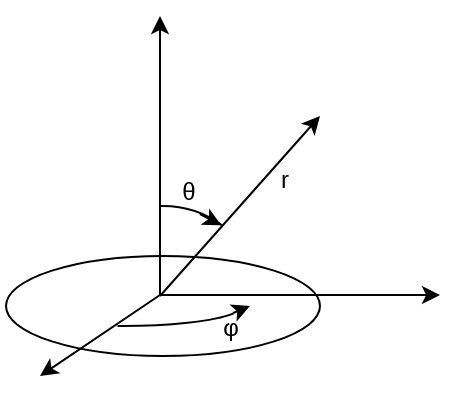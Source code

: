 <mxfile version="22.0.2" type="device">
  <diagram name="Page-1" id="S9xN-2Z1j6E7Pzvxeyje">
    <mxGraphModel dx="1434" dy="940" grid="1" gridSize="10" guides="1" tooltips="1" connect="1" arrows="1" fold="1" page="1" pageScale="1" pageWidth="850" pageHeight="1100" math="0" shadow="0">
      <root>
        <mxCell id="0" />
        <mxCell id="1" parent="0" />
        <mxCell id="SxxLdRAH3e8Tx7wSBmDu-1" value="" style="ellipse;whiteSpace=wrap;html=1;" parent="1" vertex="1">
          <mxGeometry x="363" y="360" width="157" height="50" as="geometry" />
        </mxCell>
        <mxCell id="SxxLdRAH3e8Tx7wSBmDu-2" value="" style="endArrow=classic;html=1;rounded=0;" parent="1" edge="1">
          <mxGeometry width="50" height="50" relative="1" as="geometry">
            <mxPoint x="440" y="379.5" as="sourcePoint" />
            <mxPoint x="580" y="379.5" as="targetPoint" />
          </mxGeometry>
        </mxCell>
        <mxCell id="SxxLdRAH3e8Tx7wSBmDu-3" value="" style="endArrow=classic;html=1;rounded=0;" parent="1" edge="1">
          <mxGeometry width="50" height="50" relative="1" as="geometry">
            <mxPoint x="440" y="379.5" as="sourcePoint" />
            <mxPoint x="380" y="420" as="targetPoint" />
          </mxGeometry>
        </mxCell>
        <mxCell id="SxxLdRAH3e8Tx7wSBmDu-6" value="" style="verticalLabelPosition=bottom;verticalAlign=top;html=1;shape=mxgraph.basic.arc;startAngle=0.31;endAngle=0.506;" parent="1" vertex="1">
          <mxGeometry x="361" y="375" width="120" height="20" as="geometry" />
        </mxCell>
        <mxCell id="SxxLdRAH3e8Tx7wSBmDu-9" value="" style="endArrow=classic;startArrow=none;html=1;rounded=0;startFill=0;exitX=0.963;exitY=0.676;exitDx=0;exitDy=0;exitPerimeter=0;" parent="1" source="SxxLdRAH3e8Tx7wSBmDu-6" edge="1">
          <mxGeometry width="50" height="50" relative="1" as="geometry">
            <mxPoint x="444" y="400" as="sourcePoint" />
            <mxPoint x="485" y="385" as="targetPoint" />
          </mxGeometry>
        </mxCell>
        <mxCell id="SxxLdRAH3e8Tx7wSBmDu-11" value="" style="endArrow=classic;html=1;rounded=0;" parent="1" edge="1">
          <mxGeometry width="50" height="50" relative="1" as="geometry">
            <mxPoint x="440" y="380" as="sourcePoint" />
            <mxPoint x="520" y="290" as="targetPoint" />
          </mxGeometry>
        </mxCell>
        <mxCell id="SxxLdRAH3e8Tx7wSBmDu-12" value="" style="endArrow=classic;html=1;rounded=0;" parent="1" edge="1">
          <mxGeometry width="50" height="50" relative="1" as="geometry">
            <mxPoint x="440" y="380" as="sourcePoint" />
            <mxPoint x="440" y="240" as="targetPoint" />
          </mxGeometry>
        </mxCell>
        <mxCell id="SxxLdRAH3e8Tx7wSBmDu-13" value="" style="verticalLabelPosition=bottom;verticalAlign=top;html=1;shape=mxgraph.basic.arc;startAngle=0.995;endAngle=0.1;" parent="1" vertex="1">
          <mxGeometry x="391.5" y="335" width="100" height="100" as="geometry" />
        </mxCell>
        <mxCell id="SxxLdRAH3e8Tx7wSBmDu-14" value="" style="endArrow=classic;startArrow=none;html=1;rounded=0;startFill=0;exitX=0.963;exitY=0.676;exitDx=0;exitDy=0;exitPerimeter=0;entryX=0.791;entryY=0.096;entryDx=0;entryDy=0;entryPerimeter=0;" parent="1" target="SxxLdRAH3e8Tx7wSBmDu-13" edge="1">
          <mxGeometry width="50" height="50" relative="1" as="geometry">
            <mxPoint x="460" y="339" as="sourcePoint" />
            <mxPoint x="468" y="335" as="targetPoint" />
          </mxGeometry>
        </mxCell>
        <mxCell id="SxxLdRAH3e8Tx7wSBmDu-15" value="φ" style="text;html=1;strokeColor=none;fillColor=none;align=center;verticalAlign=middle;whiteSpace=wrap;rounded=0;" parent="1" vertex="1">
          <mxGeometry x="462.5" y="386" width="25" height="20" as="geometry" />
        </mxCell>
        <mxCell id="SxxLdRAH3e8Tx7wSBmDu-16" value="θ" style="text;html=1;strokeColor=none;fillColor=none;align=center;verticalAlign=middle;whiteSpace=wrap;rounded=0;" parent="1" vertex="1">
          <mxGeometry x="442" y="318" width="25" height="20" as="geometry" />
        </mxCell>
        <mxCell id="SxxLdRAH3e8Tx7wSBmDu-17" value="r" style="text;html=1;strokeColor=none;fillColor=none;align=center;verticalAlign=middle;whiteSpace=wrap;rounded=0;" parent="1" vertex="1">
          <mxGeometry x="489.5" y="312" width="25" height="20" as="geometry" />
        </mxCell>
      </root>
    </mxGraphModel>
  </diagram>
</mxfile>
